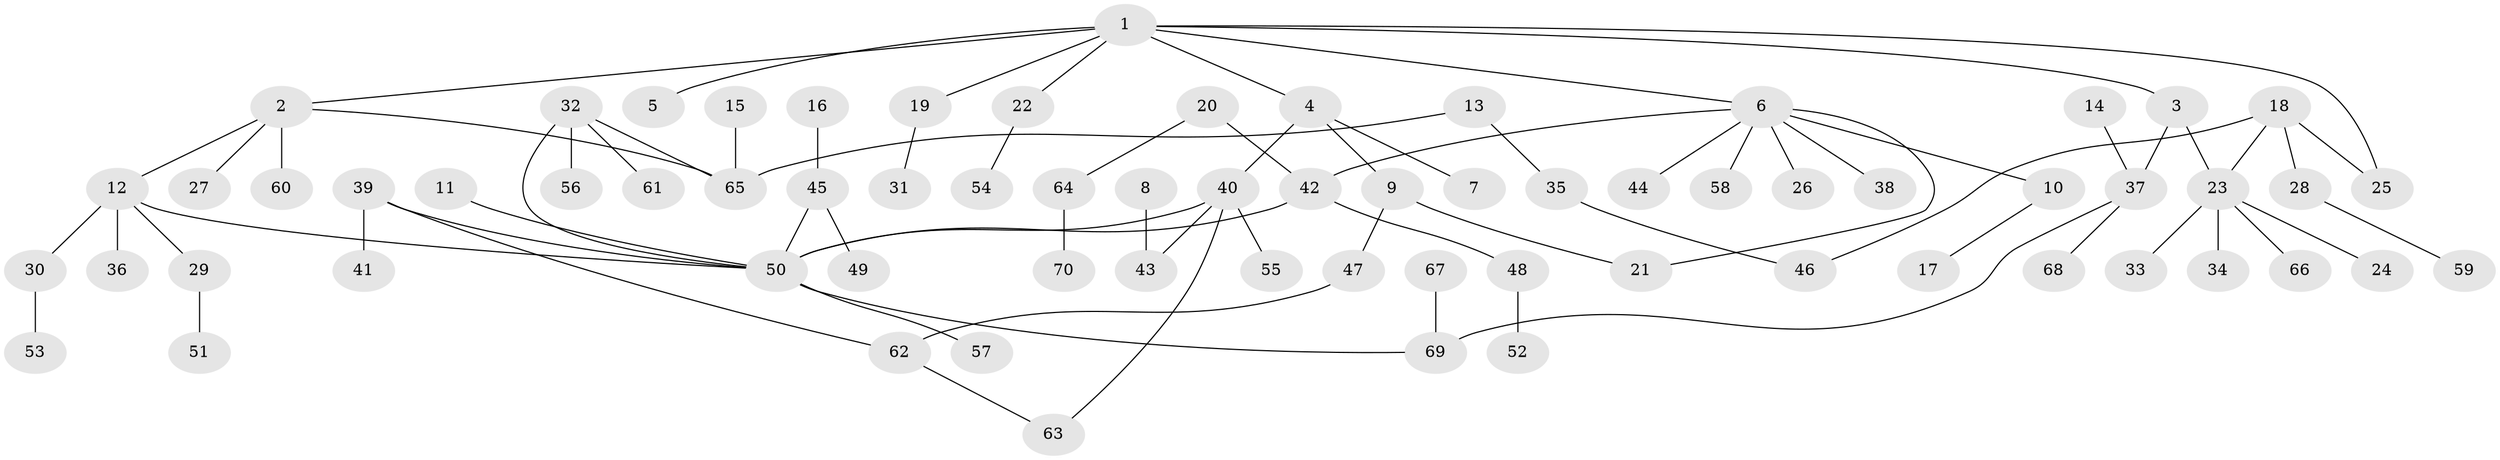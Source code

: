 // original degree distribution, {6: 0.014285714285714285, 4: 0.05, 7: 0.007142857142857143, 5: 0.03571428571428571, 2: 0.29285714285714287, 3: 0.17857142857142858, 1: 0.4142857142857143, 9: 0.007142857142857143}
// Generated by graph-tools (version 1.1) at 2025/49/03/09/25 03:49:21]
// undirected, 70 vertices, 78 edges
graph export_dot {
graph [start="1"]
  node [color=gray90,style=filled];
  1;
  2;
  3;
  4;
  5;
  6;
  7;
  8;
  9;
  10;
  11;
  12;
  13;
  14;
  15;
  16;
  17;
  18;
  19;
  20;
  21;
  22;
  23;
  24;
  25;
  26;
  27;
  28;
  29;
  30;
  31;
  32;
  33;
  34;
  35;
  36;
  37;
  38;
  39;
  40;
  41;
  42;
  43;
  44;
  45;
  46;
  47;
  48;
  49;
  50;
  51;
  52;
  53;
  54;
  55;
  56;
  57;
  58;
  59;
  60;
  61;
  62;
  63;
  64;
  65;
  66;
  67;
  68;
  69;
  70;
  1 -- 2 [weight=1.0];
  1 -- 3 [weight=1.0];
  1 -- 4 [weight=1.0];
  1 -- 5 [weight=1.0];
  1 -- 6 [weight=1.0];
  1 -- 19 [weight=1.0];
  1 -- 22 [weight=1.0];
  1 -- 25 [weight=1.0];
  2 -- 12 [weight=1.0];
  2 -- 27 [weight=1.0];
  2 -- 60 [weight=1.0];
  2 -- 65 [weight=1.0];
  3 -- 23 [weight=1.0];
  3 -- 37 [weight=1.0];
  4 -- 7 [weight=1.0];
  4 -- 9 [weight=1.0];
  4 -- 40 [weight=1.0];
  6 -- 10 [weight=1.0];
  6 -- 21 [weight=1.0];
  6 -- 26 [weight=1.0];
  6 -- 38 [weight=1.0];
  6 -- 42 [weight=1.0];
  6 -- 44 [weight=1.0];
  6 -- 58 [weight=1.0];
  8 -- 43 [weight=1.0];
  9 -- 21 [weight=1.0];
  9 -- 47 [weight=1.0];
  10 -- 17 [weight=1.0];
  11 -- 50 [weight=1.0];
  12 -- 29 [weight=1.0];
  12 -- 30 [weight=1.0];
  12 -- 36 [weight=1.0];
  12 -- 50 [weight=1.0];
  13 -- 35 [weight=1.0];
  13 -- 65 [weight=1.0];
  14 -- 37 [weight=1.0];
  15 -- 65 [weight=1.0];
  16 -- 45 [weight=1.0];
  18 -- 23 [weight=1.0];
  18 -- 25 [weight=1.0];
  18 -- 28 [weight=1.0];
  18 -- 46 [weight=1.0];
  19 -- 31 [weight=1.0];
  20 -- 42 [weight=1.0];
  20 -- 64 [weight=1.0];
  22 -- 54 [weight=1.0];
  23 -- 24 [weight=1.0];
  23 -- 33 [weight=1.0];
  23 -- 34 [weight=1.0];
  23 -- 66 [weight=1.0];
  28 -- 59 [weight=1.0];
  29 -- 51 [weight=1.0];
  30 -- 53 [weight=1.0];
  32 -- 50 [weight=1.0];
  32 -- 56 [weight=1.0];
  32 -- 61 [weight=1.0];
  32 -- 65 [weight=1.0];
  35 -- 46 [weight=1.0];
  37 -- 68 [weight=1.0];
  37 -- 69 [weight=1.0];
  39 -- 41 [weight=1.0];
  39 -- 50 [weight=1.0];
  39 -- 62 [weight=1.0];
  40 -- 43 [weight=1.0];
  40 -- 50 [weight=1.0];
  40 -- 55 [weight=1.0];
  40 -- 63 [weight=1.0];
  42 -- 48 [weight=1.0];
  42 -- 50 [weight=1.0];
  45 -- 49 [weight=1.0];
  45 -- 50 [weight=1.0];
  47 -- 62 [weight=1.0];
  48 -- 52 [weight=1.0];
  50 -- 57 [weight=1.0];
  50 -- 69 [weight=1.0];
  62 -- 63 [weight=1.0];
  64 -- 70 [weight=1.0];
  67 -- 69 [weight=1.0];
}
